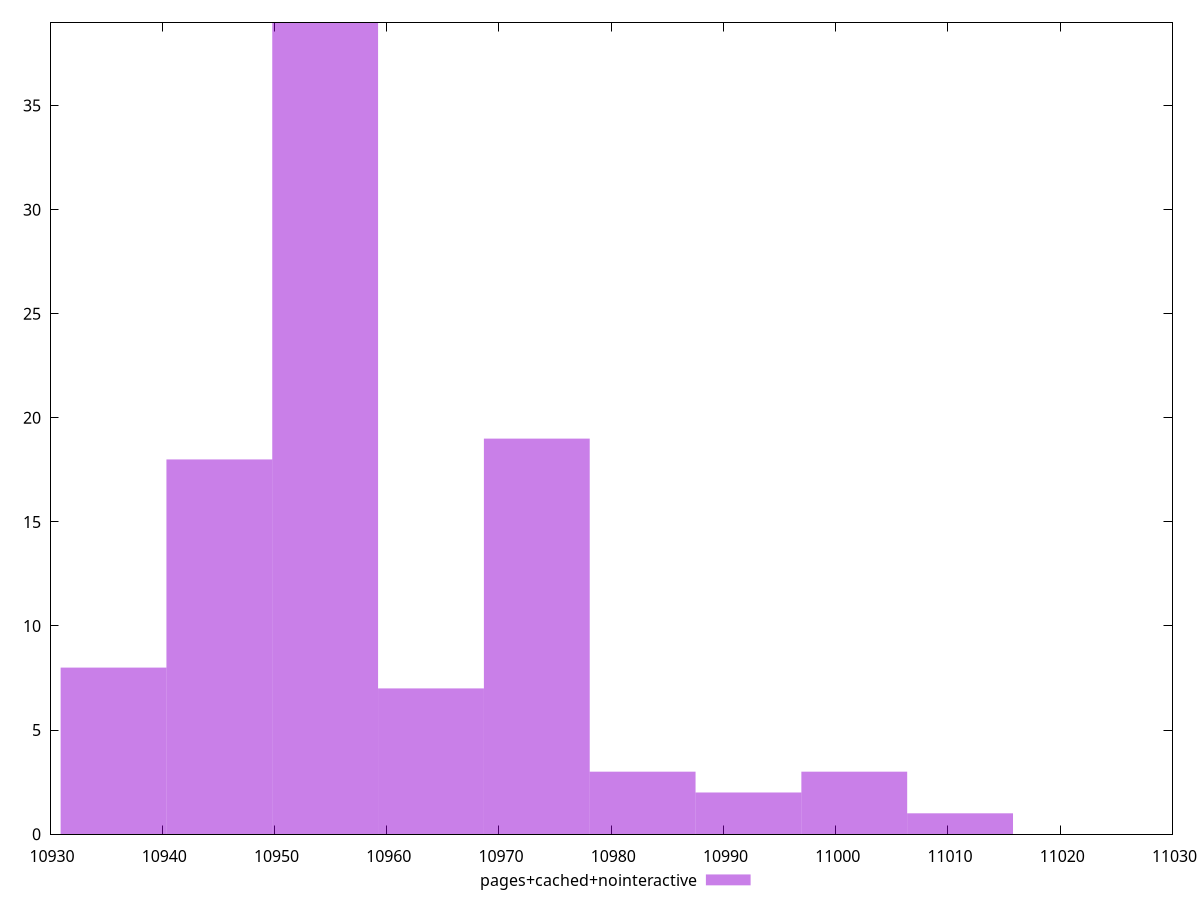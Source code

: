 $_pagesCachedNointeractive <<EOF
10954.513642164915 39
10963.940934455934 7
10973.368226746954 19
10945.086349873895 18
10935.659057582876 8
10982.795519037974 3
10992.222811328993 2
11001.650103620013 3
11011.077395911032 1
EOF
set key outside below
set terminal pngcairo
set output "report_00005_2020-11-02T22-26-11.212Z/metrics/pages+cached+nointeractive//raw_hist.png"
set yrange [0:39]
set boxwidth 9.42729229101972
set style fill transparent solid 0.5 noborder
plot $_pagesCachedNointeractive title "pages+cached+nointeractive" with boxes ,